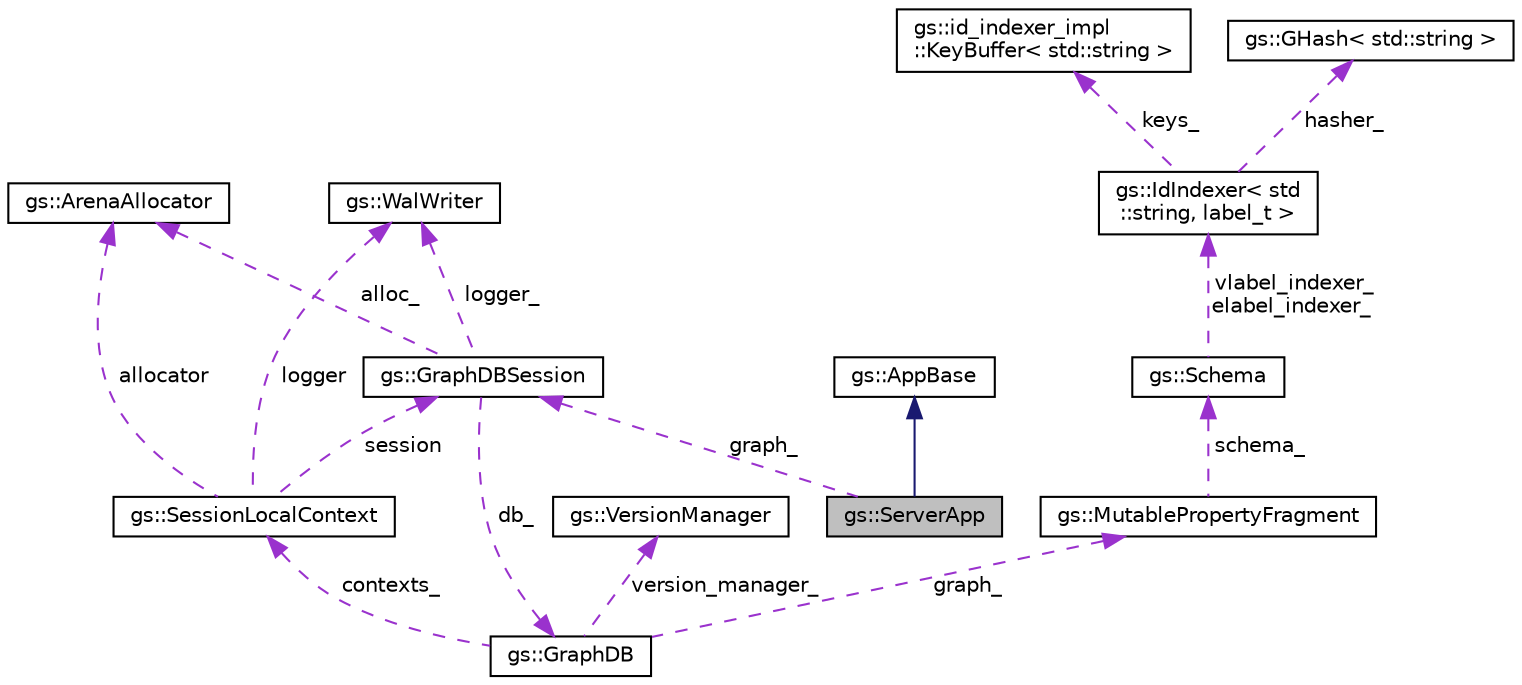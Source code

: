 digraph "gs::ServerApp"
{
 // LATEX_PDF_SIZE
  edge [fontname="Helvetica",fontsize="10",labelfontname="Helvetica",labelfontsize="10"];
  node [fontname="Helvetica",fontsize="10",shape=record];
  Node1 [label="gs::ServerApp",height=0.2,width=0.4,color="black", fillcolor="grey75", style="filled", fontcolor="black",tooltip=" "];
  Node2 -> Node1 [dir="back",color="midnightblue",fontsize="10",style="solid",fontname="Helvetica"];
  Node2 [label="gs::AppBase",height=0.2,width=0.4,color="black", fillcolor="white", style="filled",URL="$classgs_1_1AppBase.html",tooltip=" "];
  Node3 -> Node1 [dir="back",color="darkorchid3",fontsize="10",style="dashed",label=" graph_" ,fontname="Helvetica"];
  Node3 [label="gs::GraphDBSession",height=0.2,width=0.4,color="black", fillcolor="white", style="filled",URL="$classgs_1_1GraphDBSession.html",tooltip=" "];
  Node4 -> Node3 [dir="back",color="darkorchid3",fontsize="10",style="dashed",label=" db_" ,fontname="Helvetica"];
  Node4 [label="gs::GraphDB",height=0.2,width=0.4,color="black", fillcolor="white", style="filled",URL="$classgs_1_1GraphDB.html",tooltip=" "];
  Node5 -> Node4 [dir="back",color="darkorchid3",fontsize="10",style="dashed",label=" version_manager_" ,fontname="Helvetica"];
  Node5 [label="gs::VersionManager",height=0.2,width=0.4,color="black", fillcolor="white", style="filled",URL="$classgs_1_1VersionManager.html",tooltip=" "];
  Node6 -> Node4 [dir="back",color="darkorchid3",fontsize="10",style="dashed",label=" graph_" ,fontname="Helvetica"];
  Node6 [label="gs::MutablePropertyFragment",height=0.2,width=0.4,color="black", fillcolor="white", style="filled",URL="$classgs_1_1MutablePropertyFragment.html",tooltip=" "];
  Node7 -> Node6 [dir="back",color="darkorchid3",fontsize="10",style="dashed",label=" schema_" ,fontname="Helvetica"];
  Node7 [label="gs::Schema",height=0.2,width=0.4,color="black", fillcolor="white", style="filled",URL="$classgs_1_1Schema.html",tooltip=" "];
  Node8 -> Node7 [dir="back",color="darkorchid3",fontsize="10",style="dashed",label=" vlabel_indexer_\nelabel_indexer_" ,fontname="Helvetica"];
  Node8 [label="gs::IdIndexer\< std\l::string, label_t \>",height=0.2,width=0.4,color="black", fillcolor="white", style="filled",URL="$classgs_1_1IdIndexer.html",tooltip=" "];
  Node9 -> Node8 [dir="back",color="darkorchid3",fontsize="10",style="dashed",label=" keys_" ,fontname="Helvetica"];
  Node9 [label="gs::id_indexer_impl\l::KeyBuffer\< std::string \>",height=0.2,width=0.4,color="black", fillcolor="white", style="filled",URL="$structgs_1_1id__indexer__impl_1_1KeyBuffer_3_01std_1_1string_01_4.html",tooltip=" "];
  Node10 -> Node8 [dir="back",color="darkorchid3",fontsize="10",style="dashed",label=" hasher_" ,fontname="Helvetica"];
  Node10 [label="gs::GHash\< std::string \>",height=0.2,width=0.4,color="black", fillcolor="white", style="filled",URL="$structgs_1_1GHash.html",tooltip=" "];
  Node11 -> Node4 [dir="back",color="darkorchid3",fontsize="10",style="dashed",label=" contexts_" ,fontname="Helvetica"];
  Node11 [label="gs::SessionLocalContext",height=0.2,width=0.4,color="black", fillcolor="white", style="filled",URL="$structgs_1_1SessionLocalContext.html",tooltip=" "];
  Node12 -> Node11 [dir="back",color="darkorchid3",fontsize="10",style="dashed",label=" logger" ,fontname="Helvetica"];
  Node12 [label="gs::WalWriter",height=0.2,width=0.4,color="black", fillcolor="white", style="filled",URL="$classgs_1_1WalWriter.html",tooltip=" "];
  Node3 -> Node11 [dir="back",color="darkorchid3",fontsize="10",style="dashed",label=" session" ,fontname="Helvetica"];
  Node13 -> Node11 [dir="back",color="darkorchid3",fontsize="10",style="dashed",label=" allocator" ,fontname="Helvetica"];
  Node13 [label="gs::ArenaAllocator",height=0.2,width=0.4,color="black", fillcolor="white", style="filled",URL="$classgs_1_1ArenaAllocator.html",tooltip=" "];
  Node12 -> Node3 [dir="back",color="darkorchid3",fontsize="10",style="dashed",label=" logger_" ,fontname="Helvetica"];
  Node13 -> Node3 [dir="back",color="darkorchid3",fontsize="10",style="dashed",label=" alloc_" ,fontname="Helvetica"];
}
